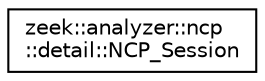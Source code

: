digraph "Graphical Class Hierarchy"
{
 // LATEX_PDF_SIZE
  edge [fontname="Helvetica",fontsize="10",labelfontname="Helvetica",labelfontsize="10"];
  node [fontname="Helvetica",fontsize="10",shape=record];
  rankdir="LR";
  Node0 [label="zeek::analyzer::ncp\l::detail::NCP_Session",height=0.2,width=0.4,color="black", fillcolor="white", style="filled",URL="$de/d6e/classzeek_1_1analyzer_1_1ncp_1_1detail_1_1NCP__Session.html",tooltip=" "];
}

